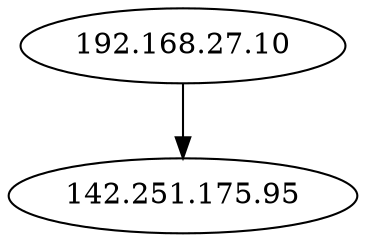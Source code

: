 digraph NWTraffic_update {
  "192.168.27.10" [degree=106, in_degree=0, out_degree=106, activity_score=1.00, total_connections=106];
  "142.251.175.95" [degree=3, in_degree=3, out_degree=0, activity_score=0.27, total_connections=3];
  "192.168.27.10" -> "142.251.175.95" [protocol_UNKNOWN=0.00,protocol_TCP=1.00,protocol_UDP=0.00,protocol_ICMP=0.00,timestamp_sin=0.70,timestamp_cos=-0.71,src_port_type=0.50,dst_port_type=0.00,conn_state_successful=1.00,conn_state_rejected_reset=0.00,conn_state_partial=0.00,conn_state_suspicious=0.00,conn_state_other=0.00,local_orig=1.00,local_resp=0.00,history_length=0.80,orig_bytes=0.59,resp_bytes=0.61,orig_pkts=0.20,resp_pkts=0.21,orig_ip_bytes=0.60,resp_ip_bytes=0.62,service_HTTP=0.00,service_FTP=0.00,service_SSH=0.00,service_DNS=0.00,service_UNKNOWN=1.00  ];
}
